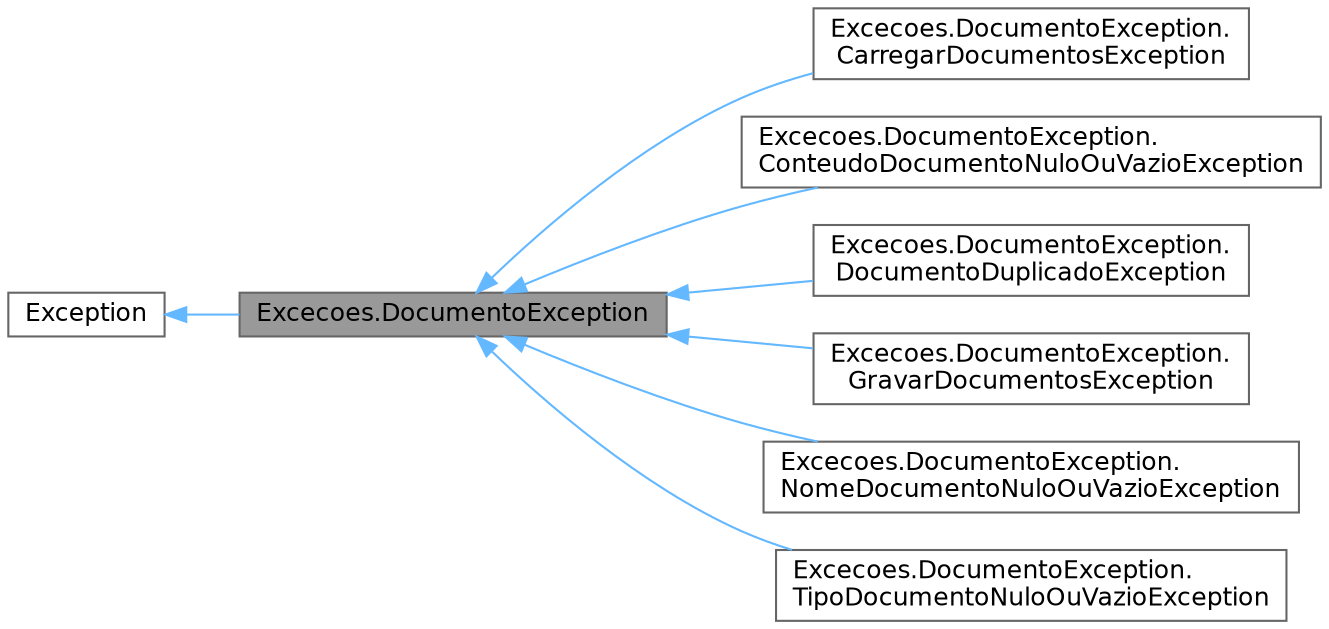 digraph "Excecoes.DocumentoException"
{
 // LATEX_PDF_SIZE
  bgcolor="transparent";
  edge [fontname=Helvetica,fontsize=12,labelfontname=Helvetica,labelfontsize=10];
  node [fontname=Helvetica,fontsize=12,shape=box,height=0.2,width=0.4];
  rankdir="LR";
  Node1 [id="Node000001",label="Excecoes.DocumentoException",height=0.2,width=0.4,color="gray40", fillcolor="grey60", style="filled", fontcolor="black",tooltip="Exceção base para o domínio de Documento."];
  Node2 -> Node1 [id="edge1_Node000001_Node000002",dir="back",color="steelblue1",style="solid",tooltip=" "];
  Node2 [id="Node000002",label="Exception",height=0.2,width=0.4,color="gray40", fillcolor="white", style="filled",tooltip=" "];
  Node1 -> Node3 [id="edge2_Node000001_Node000003",dir="back",color="steelblue1",style="solid",tooltip=" "];
  Node3 [id="Node000003",label="Excecoes.DocumentoException.\lCarregarDocumentosException",height=0.2,width=0.4,color="gray40", fillcolor="white", style="filled",URL="$class_excecoes_1_1_documento_exception_1_1_carregar_documentos_exception.html",tooltip="Exceção lançada ao ocorrer um erro durante o carregamento de documentos."];
  Node1 -> Node4 [id="edge3_Node000001_Node000004",dir="back",color="steelblue1",style="solid",tooltip=" "];
  Node4 [id="Node000004",label="Excecoes.DocumentoException.\lConteudoDocumentoNuloOuVazioException",height=0.2,width=0.4,color="gray40", fillcolor="white", style="filled",URL="$class_excecoes_1_1_documento_exception_1_1_conteudo_documento_nulo_ou_vazio_exception.html",tooltip="Exceção lançada quando o conteúdo do documento é nulo ou vazio."];
  Node1 -> Node5 [id="edge4_Node000001_Node000005",dir="back",color="steelblue1",style="solid",tooltip=" "];
  Node5 [id="Node000005",label="Excecoes.DocumentoException.\lDocumentoDuplicadoException",height=0.2,width=0.4,color="gray40", fillcolor="white", style="filled",URL="$class_excecoes_1_1_documento_exception_1_1_documento_duplicado_exception.html",tooltip="Exceção lançada quando um documento duplicado é adicionado à lista."];
  Node1 -> Node6 [id="edge5_Node000001_Node000006",dir="back",color="steelblue1",style="solid",tooltip=" "];
  Node6 [id="Node000006",label="Excecoes.DocumentoException.\lGravarDocumentosException",height=0.2,width=0.4,color="gray40", fillcolor="white", style="filled",URL="$class_excecoes_1_1_documento_exception_1_1_gravar_documentos_exception.html",tooltip="Exceção lançada ao ocorrer um erro durante a gravação de documentos."];
  Node1 -> Node7 [id="edge6_Node000001_Node000007",dir="back",color="steelblue1",style="solid",tooltip=" "];
  Node7 [id="Node000007",label="Excecoes.DocumentoException.\lNomeDocumentoNuloOuVazioException",height=0.2,width=0.4,color="gray40", fillcolor="white", style="filled",URL="$class_excecoes_1_1_documento_exception_1_1_nome_documento_nulo_ou_vazio_exception.html",tooltip="Exceção lançada quando o nome do documento é nulo ou vazio."];
  Node1 -> Node8 [id="edge7_Node000001_Node000008",dir="back",color="steelblue1",style="solid",tooltip=" "];
  Node8 [id="Node000008",label="Excecoes.DocumentoException.\lTipoDocumentoNuloOuVazioException",height=0.2,width=0.4,color="gray40", fillcolor="white", style="filled",URL="$class_excecoes_1_1_documento_exception_1_1_tipo_documento_nulo_ou_vazio_exception.html",tooltip="Exceção lançada quando o tipo do documento é nulo ou vazio."];
}
